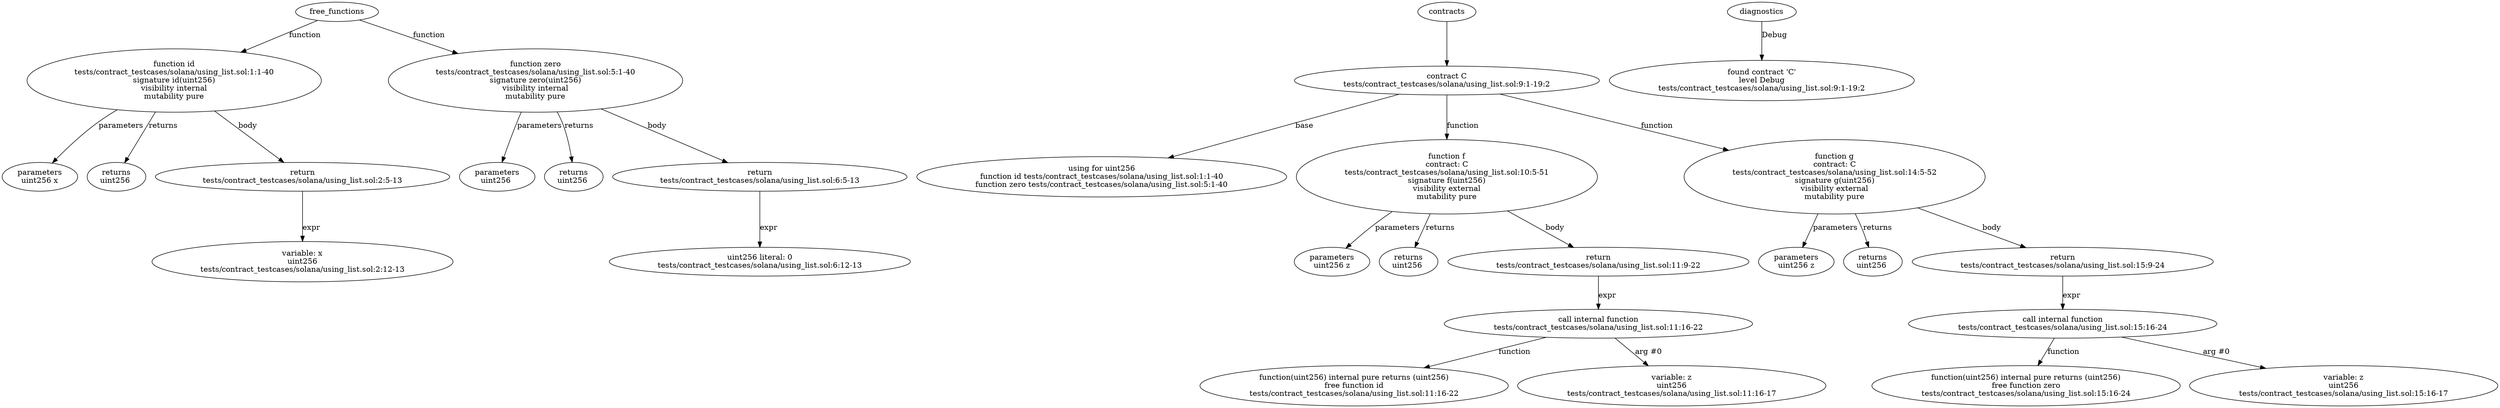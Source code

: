 strict digraph "tests/contract_testcases/solana/using_list.sol" {
	id [label="function id\ntests/contract_testcases/solana/using_list.sol:1:1-40\nsignature id(uint256)\nvisibility internal\nmutability pure"]
	parameters [label="parameters\nuint256 x"]
	returns [label="returns\nuint256 "]
	return [label="return\ntests/contract_testcases/solana/using_list.sol:2:5-13"]
	variable [label="variable: x\nuint256\ntests/contract_testcases/solana/using_list.sol:2:12-13"]
	zero [label="function zero\ntests/contract_testcases/solana/using_list.sol:5:1-40\nsignature zero(uint256)\nvisibility internal\nmutability pure"]
	parameters_7 [label="parameters\nuint256 "]
	returns_8 [label="returns\nuint256 "]
	return_9 [label="return\ntests/contract_testcases/solana/using_list.sol:6:5-13"]
	number_literal [label="uint256 literal: 0\ntests/contract_testcases/solana/using_list.sol:6:12-13"]
	contract [label="contract C\ntests/contract_testcases/solana/using_list.sol:9:1-19:2"]
	using [label="using for uint256\nfunction id tests/contract_testcases/solana/using_list.sol:1:1-40\nfunction zero tests/contract_testcases/solana/using_list.sol:5:1-40"]
	f [label="function f\ncontract: C\ntests/contract_testcases/solana/using_list.sol:10:5-51\nsignature f(uint256)\nvisibility external\nmutability pure"]
	parameters_15 [label="parameters\nuint256 z"]
	returns_16 [label="returns\nuint256 "]
	return_17 [label="return\ntests/contract_testcases/solana/using_list.sol:11:9-22"]
	call_internal_function [label="call internal function\ntests/contract_testcases/solana/using_list.sol:11:16-22"]
	internal_function [label="function(uint256) internal pure returns (uint256)\nfree function id\ntests/contract_testcases/solana/using_list.sol:11:16-22"]
	variable_20 [label="variable: z\nuint256\ntests/contract_testcases/solana/using_list.sol:11:16-17"]
	g [label="function g\ncontract: C\ntests/contract_testcases/solana/using_list.sol:14:5-52\nsignature g(uint256)\nvisibility external\nmutability pure"]
	parameters_22 [label="parameters\nuint256 z"]
	returns_23 [label="returns\nuint256 "]
	return_24 [label="return\ntests/contract_testcases/solana/using_list.sol:15:9-24"]
	call_internal_function_25 [label="call internal function\ntests/contract_testcases/solana/using_list.sol:15:16-24"]
	internal_function_26 [label="function(uint256) internal pure returns (uint256)\nfree function zero\ntests/contract_testcases/solana/using_list.sol:15:16-24"]
	variable_27 [label="variable: z\nuint256\ntests/contract_testcases/solana/using_list.sol:15:16-17"]
	diagnostic [label="found contract 'C'\nlevel Debug\ntests/contract_testcases/solana/using_list.sol:9:1-19:2"]
	free_functions -> id [label="function"]
	id -> parameters [label="parameters"]
	id -> returns [label="returns"]
	id -> return [label="body"]
	return -> variable [label="expr"]
	free_functions -> zero [label="function"]
	zero -> parameters_7 [label="parameters"]
	zero -> returns_8 [label="returns"]
	zero -> return_9 [label="body"]
	return_9 -> number_literal [label="expr"]
	contracts -> contract
	contract -> using [label="base"]
	contract -> f [label="function"]
	f -> parameters_15 [label="parameters"]
	f -> returns_16 [label="returns"]
	f -> return_17 [label="body"]
	return_17 -> call_internal_function [label="expr"]
	call_internal_function -> internal_function [label="function"]
	call_internal_function -> variable_20 [label="arg #0"]
	contract -> g [label="function"]
	g -> parameters_22 [label="parameters"]
	g -> returns_23 [label="returns"]
	g -> return_24 [label="body"]
	return_24 -> call_internal_function_25 [label="expr"]
	call_internal_function_25 -> internal_function_26 [label="function"]
	call_internal_function_25 -> variable_27 [label="arg #0"]
	diagnostics -> diagnostic [label="Debug"]
}
